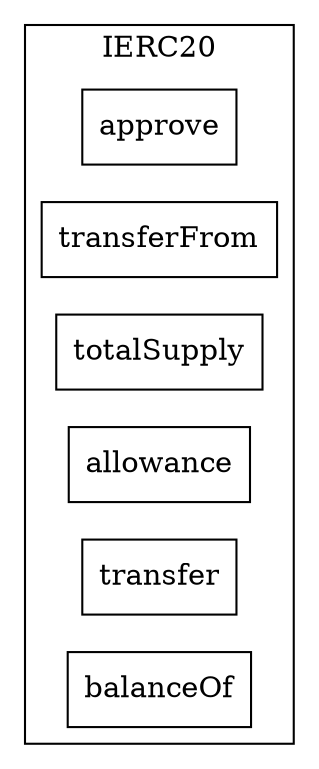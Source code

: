 strict digraph {
rankdir="LR"
node [shape=box]
subgraph cluster_895_IERC20 {
label = "IERC20"
"895_approve" [label="approve"]
"895_transferFrom" [label="transferFrom"]
"895_totalSupply" [label="totalSupply"]
"895_allowance" [label="allowance"]
"895_transfer" [label="transfer"]
"895_balanceOf" [label="balanceOf"]
}subgraph cluster_solidity {
label = "[Solidity]"
}
}